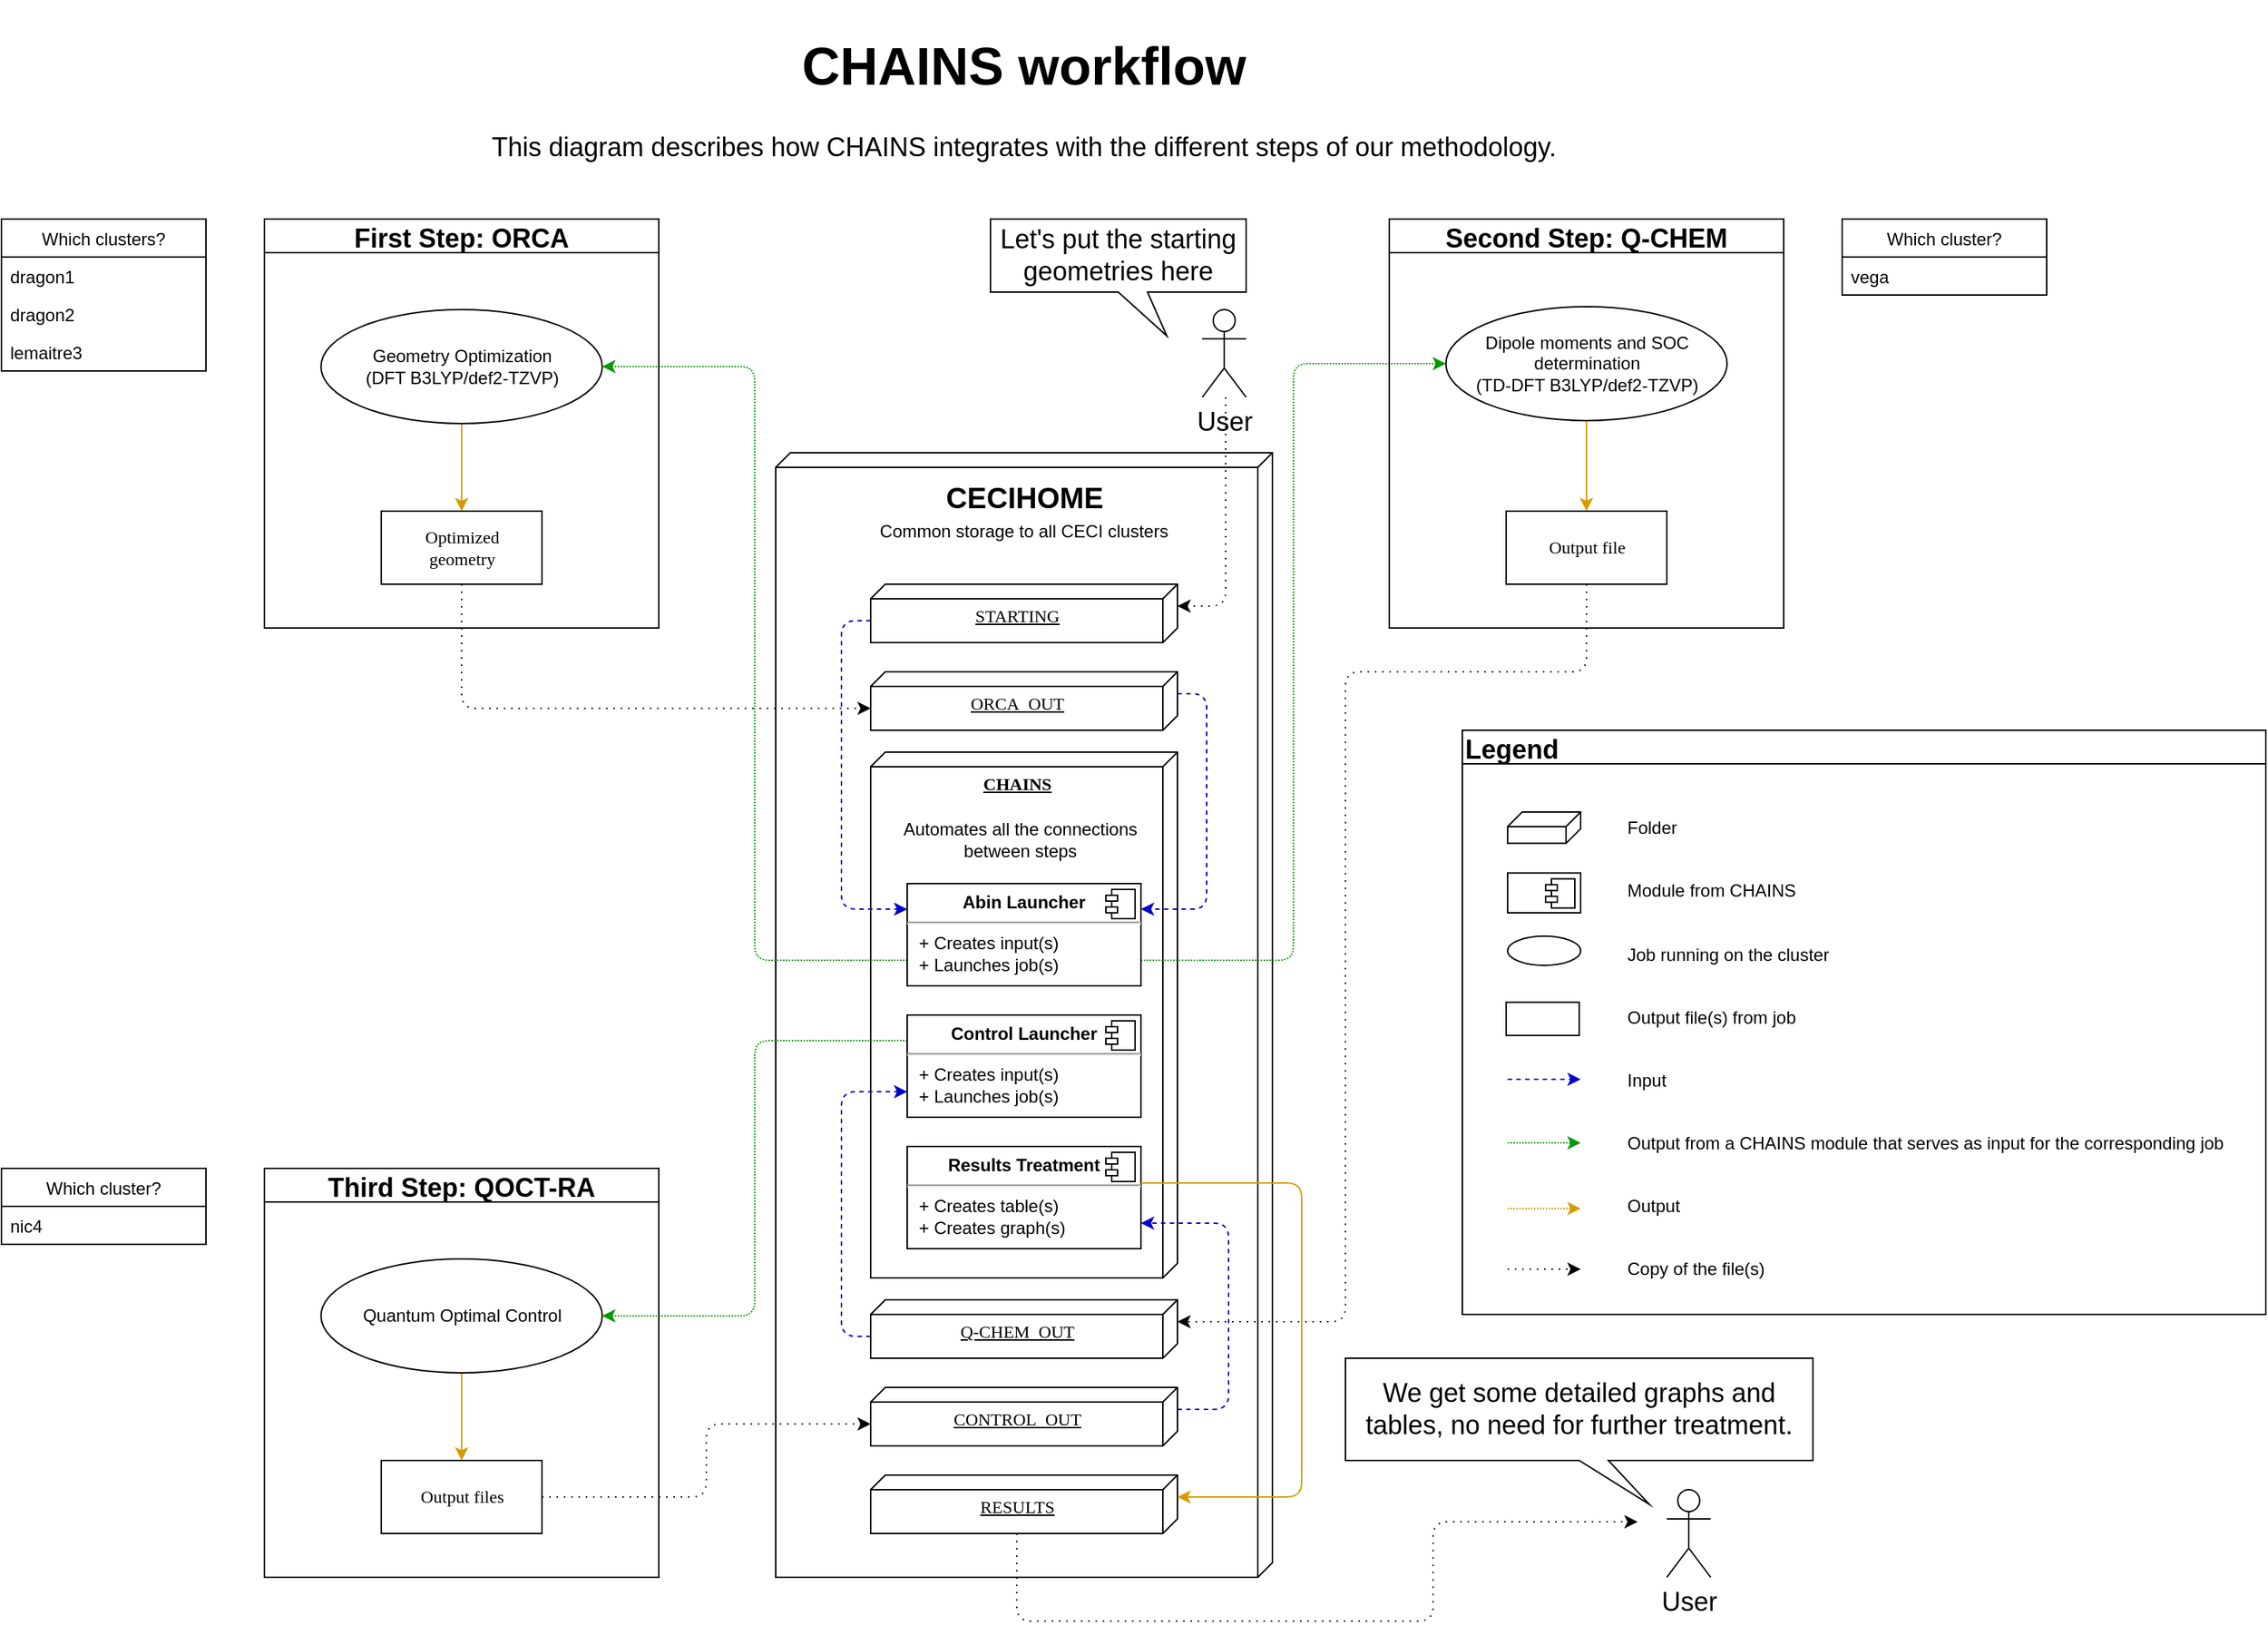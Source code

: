 <mxfile compressed="false" version="13.4.0" type="github"><diagram name="Page-1" id="5f0bae14-7c28-e335-631c-24af17079c00"><mxGraphModel dx="2062" dy="1311" grid="1" gridSize="10" guides="1" tooltips="1" connect="1" arrows="1" fold="1" page="1" pageScale="1" pageWidth="1700" pageHeight="1200" background="#ffffff" math="0" shadow="0"><root><mxCell id="0"/><mxCell id="1" parent="0"/><mxCell id="39150e848f15840c-3" value="" style="verticalAlign=top;align=center;spacingTop=8;spacingLeft=2;spacingRight=12;shape=cube;size=10;direction=south;fontStyle=4;html=1;rounded=0;shadow=0;comic=0;labelBackgroundColor=none;strokeWidth=1;fontFamily=Verdana;fontSize=12" parent="1" vertex="1"><mxGeometry x="610" y="320" width="340" height="770" as="geometry"/></mxCell><mxCell id="rE8TUq6kTED-Fyb9pCzD-1" value="&lt;b&gt;CHAINS&lt;/b&gt;" style="verticalAlign=top;align=center;spacingTop=8;spacingLeft=2;spacingRight=12;shape=cube;size=10;direction=south;fontStyle=4;html=1;rounded=0;shadow=0;comic=0;labelBackgroundColor=none;strokeWidth=1;fontFamily=Verdana;fontSize=12" parent="1" vertex="1"><mxGeometry x="675" y="525" width="210" height="360" as="geometry"/></mxCell><mxCell id="rE8TUq6kTED-Fyb9pCzD-62" style="edgeStyle=orthogonalEdgeStyle;rounded=1;orthogonalLoop=1;jettySize=auto;html=1;exitX=0;exitY=0;exitDx=25;exitDy=210;exitPerimeter=0;entryX=0;entryY=0.25;entryDx=0;entryDy=0;fontSize=18;dashed=1;strokeColor=#0000CC;" parent="1" source="rE8TUq6kTED-Fyb9pCzD-3" target="rE8TUq6kTED-Fyb9pCzD-19" edge="1"><mxGeometry relative="1" as="geometry"/></mxCell><mxCell id="rE8TUq6kTED-Fyb9pCzD-125" style="edgeStyle=orthogonalEdgeStyle;rounded=1;orthogonalLoop=1;jettySize=auto;html=1;dashed=1;dashPattern=1 4;strokeColor=#000000;fontSize=18;entryX=0;entryY=0;entryDx=15;entryDy=0;entryPerimeter=0;" parent="1" source="rE8TUq6kTED-Fyb9pCzD-119" target="rE8TUq6kTED-Fyb9pCzD-3" edge="1"><mxGeometry relative="1" as="geometry"><Array as="points"><mxPoint x="918" y="425"/></Array></mxGeometry></mxCell><mxCell id="rE8TUq6kTED-Fyb9pCzD-3" value="STARTING" style="verticalAlign=top;align=center;spacingTop=8;spacingLeft=2;spacingRight=12;shape=cube;size=10;direction=south;fontStyle=4;html=1;rounded=0;shadow=0;comic=0;labelBackgroundColor=none;strokeWidth=1;fontFamily=Verdana;fontSize=12" parent="1" vertex="1"><mxGeometry x="675" y="410" width="210" height="40" as="geometry"/></mxCell><mxCell id="rE8TUq6kTED-Fyb9pCzD-65" style="edgeStyle=orthogonalEdgeStyle;orthogonalLoop=1;jettySize=auto;html=1;exitX=0;exitY=0;exitDx=15;exitDy=0;exitPerimeter=0;entryX=1;entryY=0.25;entryDx=0;entryDy=0;fontSize=18;dashed=1;rounded=1;strokeColor=#0000CC;" parent="1" source="rE8TUq6kTED-Fyb9pCzD-4" target="rE8TUq6kTED-Fyb9pCzD-19" edge="1"><mxGeometry relative="1" as="geometry"/></mxCell><mxCell id="rE8TUq6kTED-Fyb9pCzD-4" value="ORCA_OUT" style="verticalAlign=top;align=center;spacingTop=8;spacingLeft=2;spacingRight=12;shape=cube;size=10;direction=south;fontStyle=4;html=1;rounded=0;shadow=0;comic=0;labelBackgroundColor=none;strokeWidth=1;fontFamily=Verdana;fontSize=12" parent="1" vertex="1"><mxGeometry x="675" y="470" width="210" height="40" as="geometry"/></mxCell><mxCell id="rE8TUq6kTED-Fyb9pCzD-81" style="edgeStyle=orthogonalEdgeStyle;orthogonalLoop=1;jettySize=auto;html=1;exitX=0;exitY=0;exitDx=25;exitDy=210;exitPerimeter=0;entryX=0;entryY=0.75;entryDx=0;entryDy=0;fontSize=18;dashed=1;rounded=1;strokeColor=#0000CC;" parent="1" source="rE8TUq6kTED-Fyb9pCzD-5" target="rE8TUq6kTED-Fyb9pCzD-21" edge="1"><mxGeometry relative="1" as="geometry"/></mxCell><mxCell id="rE8TUq6kTED-Fyb9pCzD-5" value="Q-CHEM_OUT" style="verticalAlign=top;align=center;spacingTop=8;spacingLeft=2;spacingRight=12;shape=cube;size=10;direction=south;fontStyle=4;html=1;rounded=0;shadow=0;comic=0;labelBackgroundColor=none;strokeWidth=1;fontFamily=Verdana;fontSize=12" parent="1" vertex="1"><mxGeometry x="675" y="900" width="210" height="40" as="geometry"/></mxCell><mxCell id="rE8TUq6kTED-Fyb9pCzD-87" style="edgeStyle=orthogonalEdgeStyle;rounded=1;orthogonalLoop=1;jettySize=auto;html=1;exitX=0;exitY=0;exitDx=15;exitDy=0;exitPerimeter=0;entryX=1;entryY=0.75;entryDx=0;entryDy=0;fontSize=18;dashed=1;strokeColor=#0000CC;" parent="1" source="rE8TUq6kTED-Fyb9pCzD-6" target="rE8TUq6kTED-Fyb9pCzD-23" edge="1"><mxGeometry relative="1" as="geometry"><Array as="points"><mxPoint x="920" y="975"/><mxPoint x="920" y="848"/></Array></mxGeometry></mxCell><mxCell id="rE8TUq6kTED-Fyb9pCzD-6" value="CONTROL_OUT" style="verticalAlign=top;align=center;spacingTop=8;spacingLeft=2;spacingRight=12;shape=cube;size=10;direction=south;fontStyle=4;html=1;rounded=0;shadow=0;comic=0;labelBackgroundColor=none;strokeWidth=1;fontFamily=Verdana;fontSize=12" parent="1" vertex="1"><mxGeometry x="675" y="960" width="210" height="40" as="geometry"/></mxCell><mxCell id="rE8TUq6kTED-Fyb9pCzD-130" style="edgeStyle=orthogonalEdgeStyle;rounded=1;orthogonalLoop=1;jettySize=auto;html=1;exitX=0;exitY=0;exitDx=40;exitDy=110;exitPerimeter=0;dashed=1;dashPattern=1 4;strokeColor=#000000;fontSize=18;" parent="1" source="rE8TUq6kTED-Fyb9pCzD-7" edge="1"><mxGeometry relative="1" as="geometry"><mxPoint x="1200" y="1052" as="targetPoint"/><Array as="points"><mxPoint x="775" y="1120"/><mxPoint x="1060" y="1120"/><mxPoint x="1060" y="1052"/></Array></mxGeometry></mxCell><mxCell id="rE8TUq6kTED-Fyb9pCzD-7" value="RESULTS" style="verticalAlign=top;align=center;spacingTop=8;spacingLeft=2;spacingRight=12;shape=cube;size=10;direction=south;fontStyle=4;html=1;rounded=0;shadow=0;comic=0;labelBackgroundColor=none;strokeWidth=1;fontFamily=Verdana;fontSize=12" parent="1" vertex="1"><mxGeometry x="675" y="1020" width="210" height="40" as="geometry"/></mxCell><mxCell id="rE8TUq6kTED-Fyb9pCzD-63" style="edgeStyle=orthogonalEdgeStyle;rounded=1;orthogonalLoop=1;jettySize=auto;html=1;exitX=0;exitY=0.75;exitDx=0;exitDy=0;entryX=1;entryY=0.5;entryDx=0;entryDy=0;fontSize=18;dashed=1;dashPattern=1 1;fillColor=#d5e8d4;strokeColor=#009900;" parent="1" source="rE8TUq6kTED-Fyb9pCzD-19" target="rE8TUq6kTED-Fyb9pCzD-43" edge="1"><mxGeometry relative="1" as="geometry"/></mxCell><mxCell id="rE8TUq6kTED-Fyb9pCzD-66" style="edgeStyle=orthogonalEdgeStyle;rounded=1;orthogonalLoop=1;jettySize=auto;html=1;exitX=1;exitY=0.75;exitDx=0;exitDy=0;entryX=0;entryY=0.5;entryDx=0;entryDy=0;fontSize=18;dashed=1;dashPattern=1 1;fillColor=#d5e8d4;strokeColor=#009900;" parent="1" source="rE8TUq6kTED-Fyb9pCzD-19" target="rE8TUq6kTED-Fyb9pCzD-89" edge="1"><mxGeometry relative="1" as="geometry"/></mxCell><mxCell id="rE8TUq6kTED-Fyb9pCzD-19" value="&lt;p style=&quot;margin: 0px ; margin-top: 6px ; text-align: center&quot;&gt;&lt;b&gt;Abin Launcher&lt;br&gt;&lt;/b&gt;&lt;/p&gt;&lt;hr&gt;&lt;p style=&quot;margin: 0px ; margin-left: 8px&quot;&gt;+ Creates input(s)&lt;br&gt;+ Launches job(s)&lt;br&gt;&lt;/p&gt;" style="align=left;overflow=fill;html=1;dropTarget=0;" parent="1" vertex="1"><mxGeometry x="700" y="615" width="160" height="70" as="geometry"/></mxCell><mxCell id="rE8TUq6kTED-Fyb9pCzD-20" value="" style="shape=component;jettyWidth=8;jettyHeight=4;" parent="rE8TUq6kTED-Fyb9pCzD-19" vertex="1"><mxGeometry x="1" width="20" height="20" relative="1" as="geometry"><mxPoint x="-24" y="4" as="offset"/></mxGeometry></mxCell><mxCell id="rE8TUq6kTED-Fyb9pCzD-77" style="edgeStyle=orthogonalEdgeStyle;rounded=1;orthogonalLoop=1;jettySize=auto;html=1;exitX=0;exitY=0.25;exitDx=0;exitDy=0;entryX=1;entryY=0.5;entryDx=0;entryDy=0;fontSize=18;dashed=1;dashPattern=1 1;fillColor=#d5e8d4;strokeColor=#009900;" parent="1" source="rE8TUq6kTED-Fyb9pCzD-21" target="rE8TUq6kTED-Fyb9pCzD-71" edge="1"><mxGeometry relative="1" as="geometry"/></mxCell><mxCell id="rE8TUq6kTED-Fyb9pCzD-21" value="&lt;p style=&quot;margin: 0px ; margin-top: 6px ; text-align: center&quot;&gt;&lt;b&gt;Control Launcher&lt;br&gt;&lt;/b&gt;&lt;/p&gt;&lt;hr&gt;&lt;p style=&quot;margin: 0px ; margin-left: 8px&quot;&gt;+ Creates input(s)&lt;br&gt;+ Launches job(s)&lt;br&gt;&lt;/p&gt;" style="align=left;overflow=fill;html=1;dropTarget=0;" parent="1" vertex="1"><mxGeometry x="700" y="705" width="160" height="70" as="geometry"/></mxCell><mxCell id="rE8TUq6kTED-Fyb9pCzD-22" value="" style="shape=component;jettyWidth=8;jettyHeight=4;" parent="rE8TUq6kTED-Fyb9pCzD-21" vertex="1"><mxGeometry x="1" width="20" height="20" relative="1" as="geometry"><mxPoint x="-24" y="4" as="offset"/></mxGeometry></mxCell><mxCell id="rE8TUq6kTED-Fyb9pCzD-23" value="&lt;p style=&quot;margin: 0px ; margin-top: 6px ; text-align: center&quot;&gt;&lt;b&gt;Results Treatment&lt;br&gt;&lt;/b&gt;&lt;/p&gt;&lt;hr&gt;&lt;p style=&quot;margin: 0px ; margin-left: 8px&quot;&gt;+ Creates table(s)&lt;br&gt;+ Creates graph(s)&lt;br&gt;&lt;/p&gt;" style="align=left;overflow=fill;html=1;dropTarget=0;" parent="1" vertex="1"><mxGeometry x="700" y="795" width="160" height="70" as="geometry"/></mxCell><mxCell id="rE8TUq6kTED-Fyb9pCzD-24" value="" style="shape=component;jettyWidth=8;jettyHeight=4;" parent="rE8TUq6kTED-Fyb9pCzD-23" vertex="1"><mxGeometry x="1" width="20" height="20" relative="1" as="geometry"><mxPoint x="-24" y="4" as="offset"/></mxGeometry></mxCell><mxCell id="rE8TUq6kTED-Fyb9pCzD-30" value="&lt;div style=&quot;font-size: 20px&quot; align=&quot;center&quot;&gt;&lt;font style=&quot;font-size: 20px&quot;&gt;&lt;b&gt;CECIHOME&lt;/b&gt;&lt;/font&gt;&lt;/div&gt;" style="text;strokeColor=none;fillColor=none;html=1;fontSize=24;fontStyle=1;verticalAlign=middle;align=center;" parent="1" vertex="1"><mxGeometry x="700" y="330" width="160" height="40" as="geometry"/></mxCell><mxCell id="rE8TUq6kTED-Fyb9pCzD-31" value="Common storage to all CECI clusters" style="text;html=1;strokeColor=none;fillColor=none;align=center;verticalAlign=middle;whiteSpace=wrap;rounded=0;" parent="1" vertex="1"><mxGeometry x="665" y="364" width="230" height="20" as="geometry"/></mxCell><mxCell id="rE8TUq6kTED-Fyb9pCzD-32" value="Automates all the connections between steps" style="text;html=1;strokeColor=none;fillColor=none;align=center;verticalAlign=middle;whiteSpace=wrap;rounded=0;" parent="1" vertex="1"><mxGeometry x="695" y="565" width="165" height="40" as="geometry"/></mxCell><mxCell id="rE8TUq6kTED-Fyb9pCzD-48" value="First Step: ORCA" style="swimlane;fontSize=18;" parent="1" vertex="1"><mxGeometry x="260" y="160" width="270" height="280" as="geometry"/></mxCell><mxCell id="rE8TUq6kTED-Fyb9pCzD-53" style="edgeStyle=orthogonalEdgeStyle;rounded=0;orthogonalLoop=1;jettySize=auto;html=1;exitX=0.5;exitY=1;exitDx=0;exitDy=0;entryX=0.5;entryY=0;entryDx=0;entryDy=0;fontSize=18;fillColor=#ffe6cc;strokeColor=#d79b00;" parent="rE8TUq6kTED-Fyb9pCzD-48" source="rE8TUq6kTED-Fyb9pCzD-43" target="39150e848f15840c-4" edge="1"><mxGeometry relative="1" as="geometry"/></mxCell><mxCell id="rE8TUq6kTED-Fyb9pCzD-43" value="Geometry Optimization&lt;br&gt;(DFT B3LYP/def2-TZVP)" style="ellipse;whiteSpace=wrap;html=1;align=center;newEdgeStyle={&quot;edgeStyle&quot;:&quot;entityRelationEdgeStyle&quot;,&quot;startArrow&quot;:&quot;none&quot;,&quot;endArrow&quot;:&quot;none&quot;,&quot;segment&quot;:10,&quot;curved&quot;:1};treeFolding=1;treeMoving=1;" parent="rE8TUq6kTED-Fyb9pCzD-48" vertex="1"><mxGeometry x="38.75" y="62" width="192.5" height="78" as="geometry"/></mxCell><mxCell id="39150e848f15840c-4" value="Optimized&lt;br&gt;&lt;div&gt;geometry&lt;/div&gt;" style="html=1;rounded=0;shadow=0;comic=0;labelBackgroundColor=none;strokeWidth=1;fontFamily=Verdana;fontSize=12;align=center;" parent="rE8TUq6kTED-Fyb9pCzD-48" vertex="1"><mxGeometry x="80" y="200" width="110" height="50" as="geometry"/></mxCell><mxCell id="rE8TUq6kTED-Fyb9pCzD-64" style="edgeStyle=orthogonalEdgeStyle;rounded=1;orthogonalLoop=1;jettySize=auto;html=1;exitX=0.5;exitY=1;exitDx=0;exitDy=0;entryX=0;entryY=0;entryDx=25;entryDy=210;entryPerimeter=0;fontSize=18;dashed=1;dashPattern=1 4;" parent="1" source="39150e848f15840c-4" target="rE8TUq6kTED-Fyb9pCzD-4" edge="1"><mxGeometry relative="1" as="geometry"/></mxCell><mxCell id="rE8TUq6kTED-Fyb9pCzD-67" style="edgeStyle=orthogonalEdgeStyle;rounded=1;orthogonalLoop=1;jettySize=auto;html=1;exitX=0.5;exitY=1;exitDx=0;exitDy=0;entryX=0;entryY=0;entryDx=15;entryDy=0;entryPerimeter=0;fontSize=18;dashed=1;dashPattern=1 4;" parent="1" source="rE8TUq6kTED-Fyb9pCzD-94" target="rE8TUq6kTED-Fyb9pCzD-5" edge="1"><mxGeometry relative="1" as="geometry"><Array as="points"><mxPoint x="1165" y="470"/><mxPoint x="1000" y="470"/><mxPoint x="1000" y="915"/></Array></mxGeometry></mxCell><mxCell id="rE8TUq6kTED-Fyb9pCzD-69" value="Third Step: QOCT-RA" style="swimlane;fontSize=18;" parent="1" vertex="1"><mxGeometry x="260" y="810" width="270" height="280" as="geometry"/></mxCell><mxCell id="rE8TUq6kTED-Fyb9pCzD-70" style="edgeStyle=orthogonalEdgeStyle;rounded=0;orthogonalLoop=1;jettySize=auto;html=1;exitX=0.5;exitY=1;exitDx=0;exitDy=0;entryX=0.5;entryY=0;entryDx=0;entryDy=0;fontSize=18;fillColor=#ffe6cc;strokeColor=#d79b00;" parent="rE8TUq6kTED-Fyb9pCzD-69" source="rE8TUq6kTED-Fyb9pCzD-71" target="rE8TUq6kTED-Fyb9pCzD-72" edge="1"><mxGeometry relative="1" as="geometry"/></mxCell><mxCell id="rE8TUq6kTED-Fyb9pCzD-71" value="Quantum Optimal Control" style="ellipse;whiteSpace=wrap;html=1;align=center;newEdgeStyle={&quot;edgeStyle&quot;:&quot;entityRelationEdgeStyle&quot;,&quot;startArrow&quot;:&quot;none&quot;,&quot;endArrow&quot;:&quot;none&quot;,&quot;segment&quot;:10,&quot;curved&quot;:1};treeFolding=1;treeMoving=1;" parent="rE8TUq6kTED-Fyb9pCzD-69" vertex="1"><mxGeometry x="38.75" y="62" width="192.5" height="78" as="geometry"/></mxCell><mxCell id="rE8TUq6kTED-Fyb9pCzD-72" value="Output files" style="html=1;rounded=0;shadow=0;comic=0;labelBackgroundColor=none;strokeWidth=1;fontFamily=Verdana;fontSize=12;align=center;" parent="rE8TUq6kTED-Fyb9pCzD-69" vertex="1"><mxGeometry x="80" y="200" width="110" height="50" as="geometry"/></mxCell><mxCell id="rE8TUq6kTED-Fyb9pCzD-78" style="edgeStyle=orthogonalEdgeStyle;rounded=1;orthogonalLoop=1;jettySize=auto;html=1;exitX=1;exitY=0.5;exitDx=0;exitDy=0;entryX=0;entryY=0;entryDx=25;entryDy=210;entryPerimeter=0;fontSize=18;dashed=1;dashPattern=1 4;" parent="1" source="rE8TUq6kTED-Fyb9pCzD-72" target="rE8TUq6kTED-Fyb9pCzD-6" edge="1"><mxGeometry relative="1" as="geometry"/></mxCell><mxCell id="rE8TUq6kTED-Fyb9pCzD-88" style="edgeStyle=orthogonalEdgeStyle;rounded=1;orthogonalLoop=1;jettySize=auto;html=1;exitX=1;exitY=0.357;exitDx=0;exitDy=0;entryX=0;entryY=0;entryDx=15;entryDy=0;entryPerimeter=0;fontSize=18;exitPerimeter=0;fillColor=#ffe6cc;strokeColor=#d79b00;" parent="1" source="rE8TUq6kTED-Fyb9pCzD-23" target="rE8TUq6kTED-Fyb9pCzD-7" edge="1"><mxGeometry relative="1" as="geometry"><Array as="points"><mxPoint x="970" y="820"/><mxPoint x="970" y="1035"/></Array></mxGeometry></mxCell><mxCell id="rE8TUq6kTED-Fyb9pCzD-91" value="Second Step: Q-CHEM" style="swimlane;fontSize=18;" parent="1" vertex="1"><mxGeometry x="1030" y="160" width="270" height="280" as="geometry"/></mxCell><mxCell id="rE8TUq6kTED-Fyb9pCzD-92" style="edgeStyle=orthogonalEdgeStyle;rounded=0;orthogonalLoop=1;jettySize=auto;html=1;exitX=0.5;exitY=1;exitDx=0;exitDy=0;entryX=0.5;entryY=0;entryDx=0;entryDy=0;fontSize=18;fillColor=#ffe6cc;strokeColor=#d79b00;" parent="rE8TUq6kTED-Fyb9pCzD-91" source="rE8TUq6kTED-Fyb9pCzD-89" target="rE8TUq6kTED-Fyb9pCzD-94" edge="1"><mxGeometry relative="1" as="geometry"><mxPoint x="135" y="140" as="sourcePoint"/></mxGeometry></mxCell><mxCell id="rE8TUq6kTED-Fyb9pCzD-94" value="Output file" style="html=1;rounded=0;shadow=0;comic=0;labelBackgroundColor=none;strokeWidth=1;fontFamily=Verdana;fontSize=12;align=center;" parent="rE8TUq6kTED-Fyb9pCzD-91" vertex="1"><mxGeometry x="80" y="200" width="110" height="50" as="geometry"/></mxCell><mxCell id="rE8TUq6kTED-Fyb9pCzD-89" value="Dipole moments and SOC determination&lt;br&gt;&lt;div&gt;(TD-DFT B3LYP/def2-TZVP)&lt;/div&gt;" style="ellipse;whiteSpace=wrap;html=1;align=center;newEdgeStyle={&quot;edgeStyle&quot;:&quot;entityRelationEdgeStyle&quot;,&quot;startArrow&quot;:&quot;none&quot;,&quot;endArrow&quot;:&quot;none&quot;,&quot;segment&quot;:10,&quot;curved&quot;:1};treeFolding=1;treeMoving=1;" parent="rE8TUq6kTED-Fyb9pCzD-91" vertex="1"><mxGeometry x="38.75" y="60" width="192.5" height="78" as="geometry"/></mxCell><mxCell id="rE8TUq6kTED-Fyb9pCzD-95" value="&lt;h1&gt;CHAINS workflow&lt;br&gt;&lt;/h1&gt;&lt;p&gt;This diagram describes how CHAINS integrates with the different steps of our methodology.&lt;br&gt;&lt;/p&gt;" style="text;html=1;strokeColor=none;fillColor=none;spacing=5;spacingTop=-20;whiteSpace=wrap;overflow=hidden;rounded=0;fontSize=18;align=center;" parent="1" vertex="1"><mxGeometry x="360" y="20" width="840" height="120" as="geometry"/></mxCell><mxCell id="rE8TUq6kTED-Fyb9pCzD-97" value="&lt;div style=&quot;font-size: 12px&quot;&gt;&lt;font style=&quot;font-size: 12px&quot;&gt;Folder&lt;/font&gt;&lt;/div&gt;&lt;div style=&quot;font-size: 12px&quot;&gt;&lt;br&gt;&lt;/div&gt;&lt;div style=&quot;font-size: 12px&quot;&gt;&lt;font style=&quot;font-size: 12px&quot;&gt;&lt;br&gt;&lt;/font&gt;&lt;/div&gt;&lt;div style=&quot;font-size: 12px&quot;&gt;&lt;font style=&quot;font-size: 12px&quot;&gt;Module from CHAINS&lt;br&gt;&lt;/font&gt;&lt;/div&gt;&lt;div style=&quot;font-size: 12px&quot;&gt;&lt;font style=&quot;font-size: 12px&quot;&gt;&lt;br&gt;&lt;/font&gt;&lt;/div&gt;&lt;div style=&quot;font-size: 12px&quot;&gt;&lt;font style=&quot;font-size: 12px&quot;&gt;&lt;br&gt;&lt;/font&gt;&lt;/div&gt;&lt;div style=&quot;font-size: 12px&quot;&gt;&lt;font style=&quot;font-size: 12px&quot;&gt;Job running on the cluster&lt;/font&gt;&lt;/div&gt;&lt;div style=&quot;font-size: 12px&quot;&gt;&lt;font style=&quot;font-size: 12px&quot;&gt;&lt;br&gt;&lt;/font&gt;&lt;/div&gt;&lt;div style=&quot;font-size: 12px&quot;&gt;&lt;font style=&quot;font-size: 12px&quot;&gt;&lt;br&gt;&lt;/font&gt;&lt;/div&gt;&lt;div style=&quot;font-size: 12px&quot;&gt;&lt;font style=&quot;font-size: 12px&quot;&gt;Output file(s) from job&lt;/font&gt;&lt;/div&gt;&lt;div style=&quot;font-size: 12px&quot;&gt;&lt;font style=&quot;font-size: 12px&quot;&gt;&lt;br&gt;&lt;/font&gt;&lt;/div&gt;&lt;div style=&quot;font-size: 12px&quot;&gt;&lt;font style=&quot;font-size: 12px&quot;&gt;&lt;br&gt;&lt;/font&gt;&lt;/div&gt;&lt;div style=&quot;font-size: 12px&quot;&gt;&lt;font style=&quot;font-size: 12px&quot;&gt;Input&lt;/font&gt;&lt;/div&gt;&lt;div style=&quot;font-size: 12px&quot;&gt;&lt;font style=&quot;font-size: 12px&quot;&gt;&lt;br&gt;&lt;/font&gt;&lt;/div&gt;&lt;div style=&quot;font-size: 12px&quot;&gt;&lt;font style=&quot;font-size: 12px&quot;&gt;&lt;br&gt;&lt;/font&gt;&lt;/div&gt;&lt;div style=&quot;font-size: 12px&quot;&gt;&lt;font style=&quot;font-size: 12px&quot;&gt;Output from a CHAINS module that serves as input for the corresponding job&lt;/font&gt;&lt;/div&gt;&lt;div style=&quot;font-size: 12px&quot;&gt;&lt;font style=&quot;font-size: 12px&quot;&gt;&lt;br&gt;&lt;/font&gt;&lt;/div&gt;&lt;div style=&quot;font-size: 12px&quot;&gt;&lt;font style=&quot;font-size: 12px&quot;&gt;&lt;br&gt;&lt;/font&gt;&lt;/div&gt;&lt;div style=&quot;font-size: 12px&quot;&gt;&lt;font style=&quot;font-size: 12px&quot;&gt;Output&lt;br&gt;&lt;/font&gt;&lt;/div&gt;&lt;div style=&quot;font-size: 12px&quot;&gt;&lt;font style=&quot;font-size: 12px&quot;&gt;&lt;br&gt;&lt;/font&gt;&lt;/div&gt;&lt;div style=&quot;font-size: 12px&quot;&gt;&lt;font style=&quot;font-size: 12px&quot;&gt;&lt;br&gt;&lt;/font&gt;&lt;/div&gt;&lt;div style=&quot;font-size: 12px&quot;&gt;&lt;font style=&quot;font-size: 12px&quot;&gt;&lt;font style=&quot;font-size: 12px&quot;&gt;Copy of the file(s)&lt;/font&gt;&lt;/font&gt;&lt;/div&gt;" style="text;html=1;strokeColor=none;fillColor=none;align=left;verticalAlign=middle;whiteSpace=wrap;rounded=0;fontSize=18;" parent="1" vertex="1"><mxGeometry x="1191" y="545" width="430" height="365" as="geometry"/></mxCell><mxCell id="rE8TUq6kTED-Fyb9pCzD-99" value="" style="verticalAlign=top;align=left;spacingTop=8;spacingLeft=2;spacingRight=12;shape=cube;size=10;direction=south;fontStyle=4;html=1;fontSize=18;aspect=fixed;" parent="1" vertex="1"><mxGeometry x="1111" y="566" width="50" height="21.43" as="geometry"/></mxCell><mxCell id="rE8TUq6kTED-Fyb9pCzD-100" value="&lt;p style=&quot;margin: 0px ; margin-top: 6px ; text-align: center&quot;&gt;&lt;br&gt;&lt;/p&gt;&lt;hr&gt;&lt;p style=&quot;margin: 0px ; margin-left: 8px&quot;&gt;&lt;br&gt;&lt;/p&gt;" style="align=left;overflow=fill;html=1;dropTarget=0;fontSize=18;aspect=fixed;" parent="1" vertex="1"><mxGeometry x="1111" y="607.73" width="50" height="27.27" as="geometry"/></mxCell><mxCell id="rE8TUq6kTED-Fyb9pCzD-101" value="" style="shape=component;jettyWidth=8;jettyHeight=4;" parent="rE8TUq6kTED-Fyb9pCzD-100" vertex="1"><mxGeometry x="1" width="20" height="20" relative="1" as="geometry"><mxPoint x="-24" y="4" as="offset"/></mxGeometry></mxCell><mxCell id="rE8TUq6kTED-Fyb9pCzD-103" value="" style="ellipse;whiteSpace=wrap;html=1;align=center;newEdgeStyle={&quot;edgeStyle&quot;:&quot;entityRelationEdgeStyle&quot;,&quot;startArrow&quot;:&quot;none&quot;,&quot;endArrow&quot;:&quot;none&quot;,&quot;segment&quot;:10,&quot;curved&quot;:1};treeFolding=1;treeMoving=1;fontSize=18;aspect=fixed;" parent="1" vertex="1"><mxGeometry x="1111" y="651" width="50" height="20" as="geometry"/></mxCell><mxCell id="rE8TUq6kTED-Fyb9pCzD-104" value="" style="html=1;rounded=0;shadow=0;comic=0;labelBackgroundColor=none;strokeWidth=1;fontFamily=Verdana;fontSize=12;align=center;aspect=fixed;" parent="1" vertex="1"><mxGeometry x="1110" y="696.27" width="50" height="22.73" as="geometry"/></mxCell><mxCell id="rE8TUq6kTED-Fyb9pCzD-105" value="" style="endArrow=classic;html=1;dashed=1;fontSize=18;strokeColor=#0000CC;" parent="1" edge="1"><mxGeometry width="50" height="50" relative="1" as="geometry"><mxPoint x="1111" y="749" as="sourcePoint"/><mxPoint x="1161" y="749" as="targetPoint"/></mxGeometry></mxCell><mxCell id="rE8TUq6kTED-Fyb9pCzD-106" value="" style="endArrow=classic;html=1;dashed=1;dashPattern=1 1;strokeColor=#009900;fontSize=18;" parent="1" edge="1"><mxGeometry width="50" height="50" relative="1" as="geometry"><mxPoint x="1111" y="792.5" as="sourcePoint"/><mxPoint x="1161" y="792.5" as="targetPoint"/></mxGeometry></mxCell><mxCell id="rE8TUq6kTED-Fyb9pCzD-108" value="" style="endArrow=classic;html=1;dashed=1;dashPattern=1 1;strokeColor=#d79b00;fontSize=18;fillColor=#ffe6cc;" parent="1" edge="1"><mxGeometry width="50" height="50" relative="1" as="geometry"><mxPoint x="1111" y="837.5" as="sourcePoint"/><mxPoint x="1161" y="837.5" as="targetPoint"/></mxGeometry></mxCell><mxCell id="rE8TUq6kTED-Fyb9pCzD-109" value="" style="endArrow=classic;html=1;dashed=1;dashPattern=1 4;fontSize=18;" parent="1" edge="1"><mxGeometry width="50" height="50" relative="1" as="geometry"><mxPoint x="1111" y="879" as="sourcePoint"/><mxPoint x="1161" y="879" as="targetPoint"/></mxGeometry></mxCell><mxCell id="rE8TUq6kTED-Fyb9pCzD-119" value="&lt;div align=&quot;center&quot;&gt;User&lt;/div&gt;" style="shape=umlActor;verticalLabelPosition=bottom;verticalAlign=top;html=1;outlineConnect=0;fontSize=18;align=center;" parent="1" vertex="1"><mxGeometry x="902" y="222" width="30" height="60" as="geometry"/></mxCell><mxCell id="rE8TUq6kTED-Fyb9pCzD-127" value="&lt;div align=&quot;center&quot;&gt;Let's put the starting geometries here&lt;/div&gt;" style="shape=callout;whiteSpace=wrap;html=1;perimeter=calloutPerimeter;fontSize=18;align=center;position2=0.69;" parent="1" vertex="1"><mxGeometry x="757" y="160" width="175" height="80" as="geometry"/></mxCell><mxCell id="rE8TUq6kTED-Fyb9pCzD-128" value="&lt;div align=&quot;center&quot;&gt;User&lt;/div&gt;" style="shape=umlActor;verticalLabelPosition=bottom;verticalAlign=top;html=1;outlineConnect=0;fontSize=18;align=center;" parent="1" vertex="1"><mxGeometry x="1220" y="1030" width="30" height="60" as="geometry"/></mxCell><mxCell id="rE8TUq6kTED-Fyb9pCzD-129" value="We get some detailed graphs and tables, no need for further treatment." style="shape=callout;whiteSpace=wrap;html=1;perimeter=calloutPerimeter;fontSize=18;align=center;position2=0.65;" parent="1" vertex="1"><mxGeometry x="1000" y="940" width="320" height="100" as="geometry"/></mxCell><mxCell id="rE8TUq6kTED-Fyb9pCzD-131" value="Legend" style="swimlane;fontSize=18;align=left;" parent="1" vertex="1"><mxGeometry x="1080" y="510" width="550" height="400" as="geometry"/></mxCell><mxCell id="rE8TUq6kTED-Fyb9pCzD-44" value="Which clusters?" style="swimlane;fontStyle=0;childLayout=stackLayout;horizontal=1;startSize=26;fillColor=none;horizontalStack=0;resizeParent=1;resizeParentMax=0;resizeLast=0;collapsible=1;marginBottom=0;" parent="1" vertex="1"><mxGeometry x="80" y="160" width="140" height="104" as="geometry"/></mxCell><mxCell id="rE8TUq6kTED-Fyb9pCzD-45" value="dragon1" style="text;strokeColor=none;fillColor=none;align=left;verticalAlign=top;spacingLeft=4;spacingRight=4;overflow=hidden;rotatable=0;points=[[0,0.5],[1,0.5]];portConstraint=eastwest;" parent="rE8TUq6kTED-Fyb9pCzD-44" vertex="1"><mxGeometry y="26" width="140" height="26" as="geometry"/></mxCell><mxCell id="rE8TUq6kTED-Fyb9pCzD-46" value="dragon2" style="text;strokeColor=none;fillColor=none;align=left;verticalAlign=top;spacingLeft=4;spacingRight=4;overflow=hidden;rotatable=0;points=[[0,0.5],[1,0.5]];portConstraint=eastwest;" parent="rE8TUq6kTED-Fyb9pCzD-44" vertex="1"><mxGeometry y="52" width="140" height="26" as="geometry"/></mxCell><mxCell id="rE8TUq6kTED-Fyb9pCzD-47" value="lemaitre3" style="text;strokeColor=none;fillColor=none;align=left;verticalAlign=top;spacingLeft=4;spacingRight=4;overflow=hidden;rotatable=0;points=[[0,0.5],[1,0.5]];portConstraint=eastwest;" parent="rE8TUq6kTED-Fyb9pCzD-44" vertex="1"><mxGeometry y="78" width="140" height="26" as="geometry"/></mxCell><mxCell id="rE8TUq6kTED-Fyb9pCzD-54" value="Which cluster?" style="swimlane;fontStyle=0;childLayout=stackLayout;horizontal=1;startSize=26;fillColor=none;horizontalStack=0;resizeParent=1;resizeParentMax=0;resizeLast=0;collapsible=1;marginBottom=0;" parent="1" vertex="1"><mxGeometry x="1340" y="160" width="140" height="52" as="geometry"/></mxCell><mxCell id="rE8TUq6kTED-Fyb9pCzD-55" value="vega" style="text;strokeColor=none;fillColor=none;align=left;verticalAlign=top;spacingLeft=4;spacingRight=4;overflow=hidden;rotatable=0;points=[[0,0.5],[1,0.5]];portConstraint=eastwest;" parent="rE8TUq6kTED-Fyb9pCzD-54" vertex="1"><mxGeometry y="26" width="140" height="26" as="geometry"/></mxCell><mxCell id="rE8TUq6kTED-Fyb9pCzD-73" value="Which cluster?" style="swimlane;fontStyle=0;childLayout=stackLayout;horizontal=1;startSize=26;fillColor=none;horizontalStack=0;resizeParent=1;resizeParentMax=0;resizeLast=0;collapsible=1;marginBottom=0;" parent="1" vertex="1"><mxGeometry x="80" y="810" width="140" height="52" as="geometry"/></mxCell><mxCell id="rE8TUq6kTED-Fyb9pCzD-75" value="nic4" style="text;strokeColor=none;fillColor=none;align=left;verticalAlign=top;spacingLeft=4;spacingRight=4;overflow=hidden;rotatable=0;points=[[0,0.5],[1,0.5]];portConstraint=eastwest;" parent="rE8TUq6kTED-Fyb9pCzD-73" vertex="1"><mxGeometry y="26" width="140" height="26" as="geometry"/></mxCell></root></mxGraphModel></diagram></mxfile>